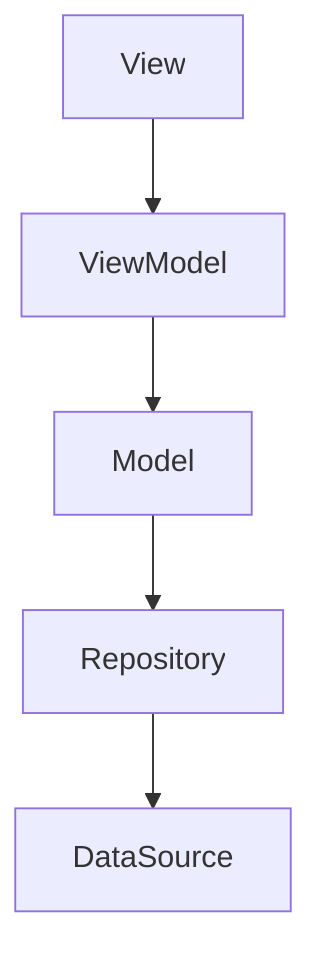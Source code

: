 ﻿flowchart TD
  View --> ViewModel
  ViewModel --> Model
  Model --> Repository
  Repository --> DataSource